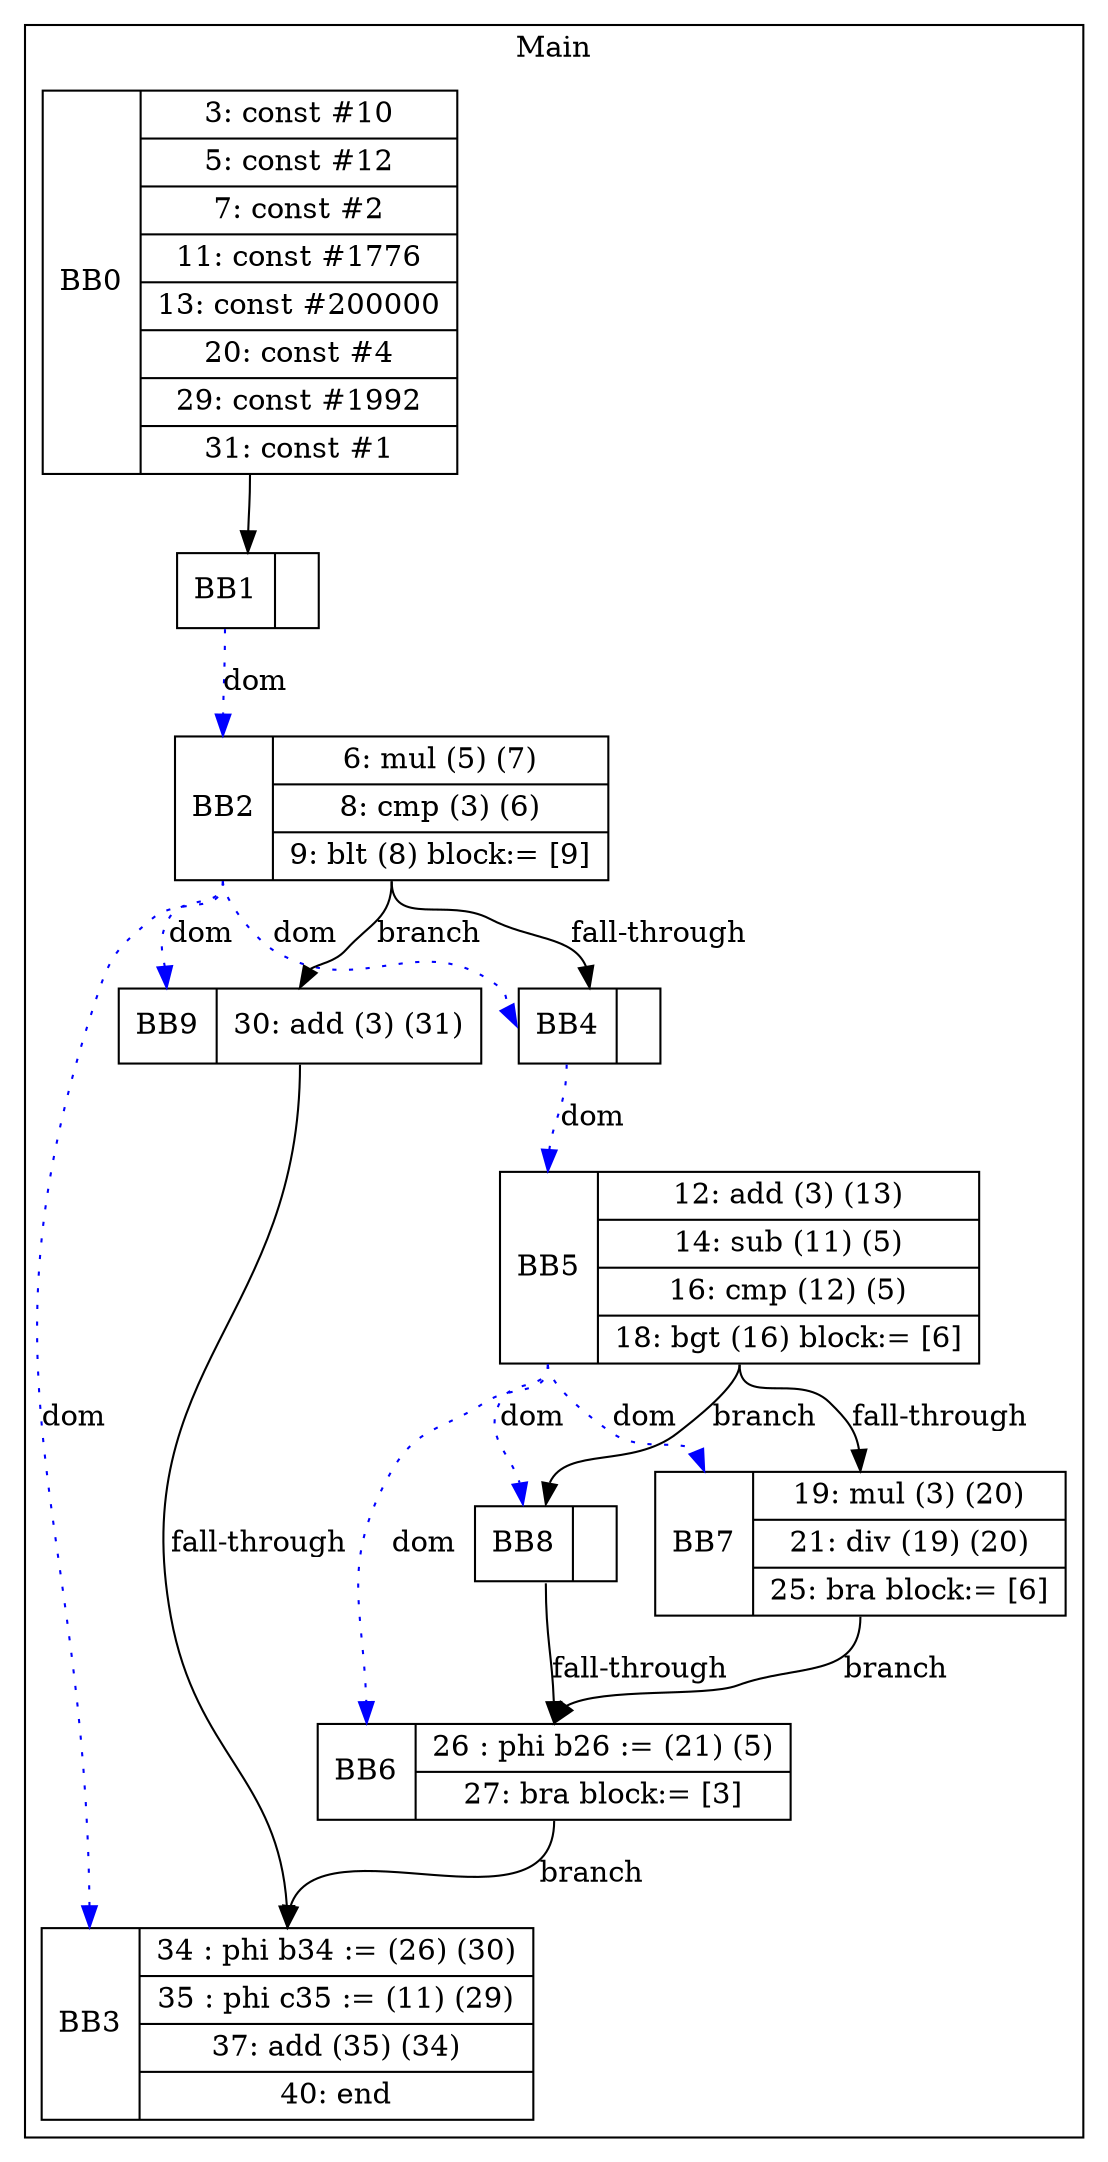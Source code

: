 digraph G {
node [shape=record];
subgraph cluster_main{
label = "Main";
BB0 [shape=record, label="<b>BB0|{3: const #10|5: const #12|7: const #2|11: const #1776|13: const #200000|20: const #4|29: const #1992|31: const #1}"];
BB1 [shape=record, label="<b>BB1|}"];
BB2 [shape=record, label="<b>BB2|{6: mul (5) (7)|8: cmp (3) (6)|9: blt (8) block:= [9]}"];
BB3 [shape=record, label="<b>BB3|{34 : phi b34 := (26) (30)|35 : phi c35 := (11) (29)|37: add (35) (34)|40: end}"];
BB4 [shape=record, label="<b>BB4|}"];
BB5 [shape=record, label="<b>BB5|{12: add (3) (13)|14: sub (11) (5)|16: cmp (12) (5)|18: bgt (16) block:= [6]}"];
BB6 [shape=record, label="<b>BB6|{26 : phi b26 := (21) (5)|27: bra block:= [3]}"];
BB7 [shape=record, label="<b>BB7|{19: mul (3) (20)|21: div (19) (20)|25: bra block:= [6]}"];
BB8 [shape=record, label="<b>BB8|}"];
BB9 [shape=record, label="<b>BB9|{30: add (3) (31)}"];
}
BB0:s -> BB1:n ;
BB2:b -> BB4:b [color=blue, style=dotted, label="dom"];
BB1:b -> BB2:b [color=blue, style=dotted, label="dom"];
BB5:b -> BB8:b [color=blue, style=dotted, label="dom"];
BB5:b -> BB7:b [color=blue, style=dotted, label="dom"];
BB2:b -> BB3:b [color=blue, style=dotted, label="dom"];
BB2:b -> BB9:b [color=blue, style=dotted, label="dom"];
BB4:b -> BB5:b [color=blue, style=dotted, label="dom"];
BB5:b -> BB6:b [color=blue, style=dotted, label="dom"];
BB2:s -> BB9:n [label="branch"];
BB6:s -> BB3:n [label="branch"];
BB7:s -> BB6:n [label="branch"];
BB5:s -> BB8:n [label="branch"];
BB2:s -> BB4:n [label="fall-through"];
BB5:s -> BB7:n [label="fall-through"];
BB9:s -> BB3:n [label="fall-through"];
BB8:s -> BB6:n [label="fall-through"];
}
